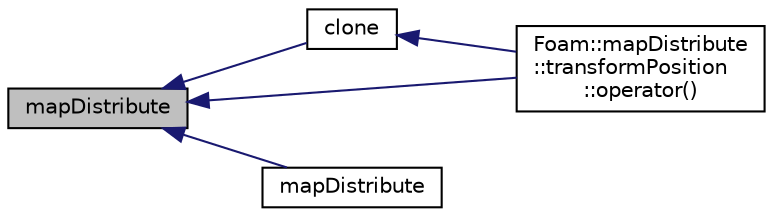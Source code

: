 digraph "mapDistribute"
{
  bgcolor="transparent";
  edge [fontname="Helvetica",fontsize="10",labelfontname="Helvetica",labelfontsize="10"];
  node [fontname="Helvetica",fontsize="10",shape=record];
  rankdir="LR";
  Node1 [label="mapDistribute",height=0.2,width=0.4,color="black", fillcolor="grey75", style="filled", fontcolor="black"];
  Node1 -> Node2 [dir="back",color="midnightblue",fontsize="10",style="solid",fontname="Helvetica"];
  Node2 [label="clone",height=0.2,width=0.4,color="black",URL="$a01438.html#a90de2f46e2315a91e29adee2196f7569",tooltip="Clone. "];
  Node2 -> Node3 [dir="back",color="midnightblue",fontsize="10",style="solid",fontname="Helvetica"];
  Node3 [label="Foam::mapDistribute\l::transformPosition\l::operator()",height=0.2,width=0.4,color="black",URL="$a02758.html#a5103d9ce6de9980590a53094344b66c0"];
  Node1 -> Node4 [dir="back",color="midnightblue",fontsize="10",style="solid",fontname="Helvetica"];
  Node4 [label="mapDistribute",height=0.2,width=0.4,color="black",URL="$a01438.html#ad2b4198bde137cab7ca5200db95ce18d",tooltip="Construct from components. "];
  Node1 -> Node3 [dir="back",color="midnightblue",fontsize="10",style="solid",fontname="Helvetica"];
}
